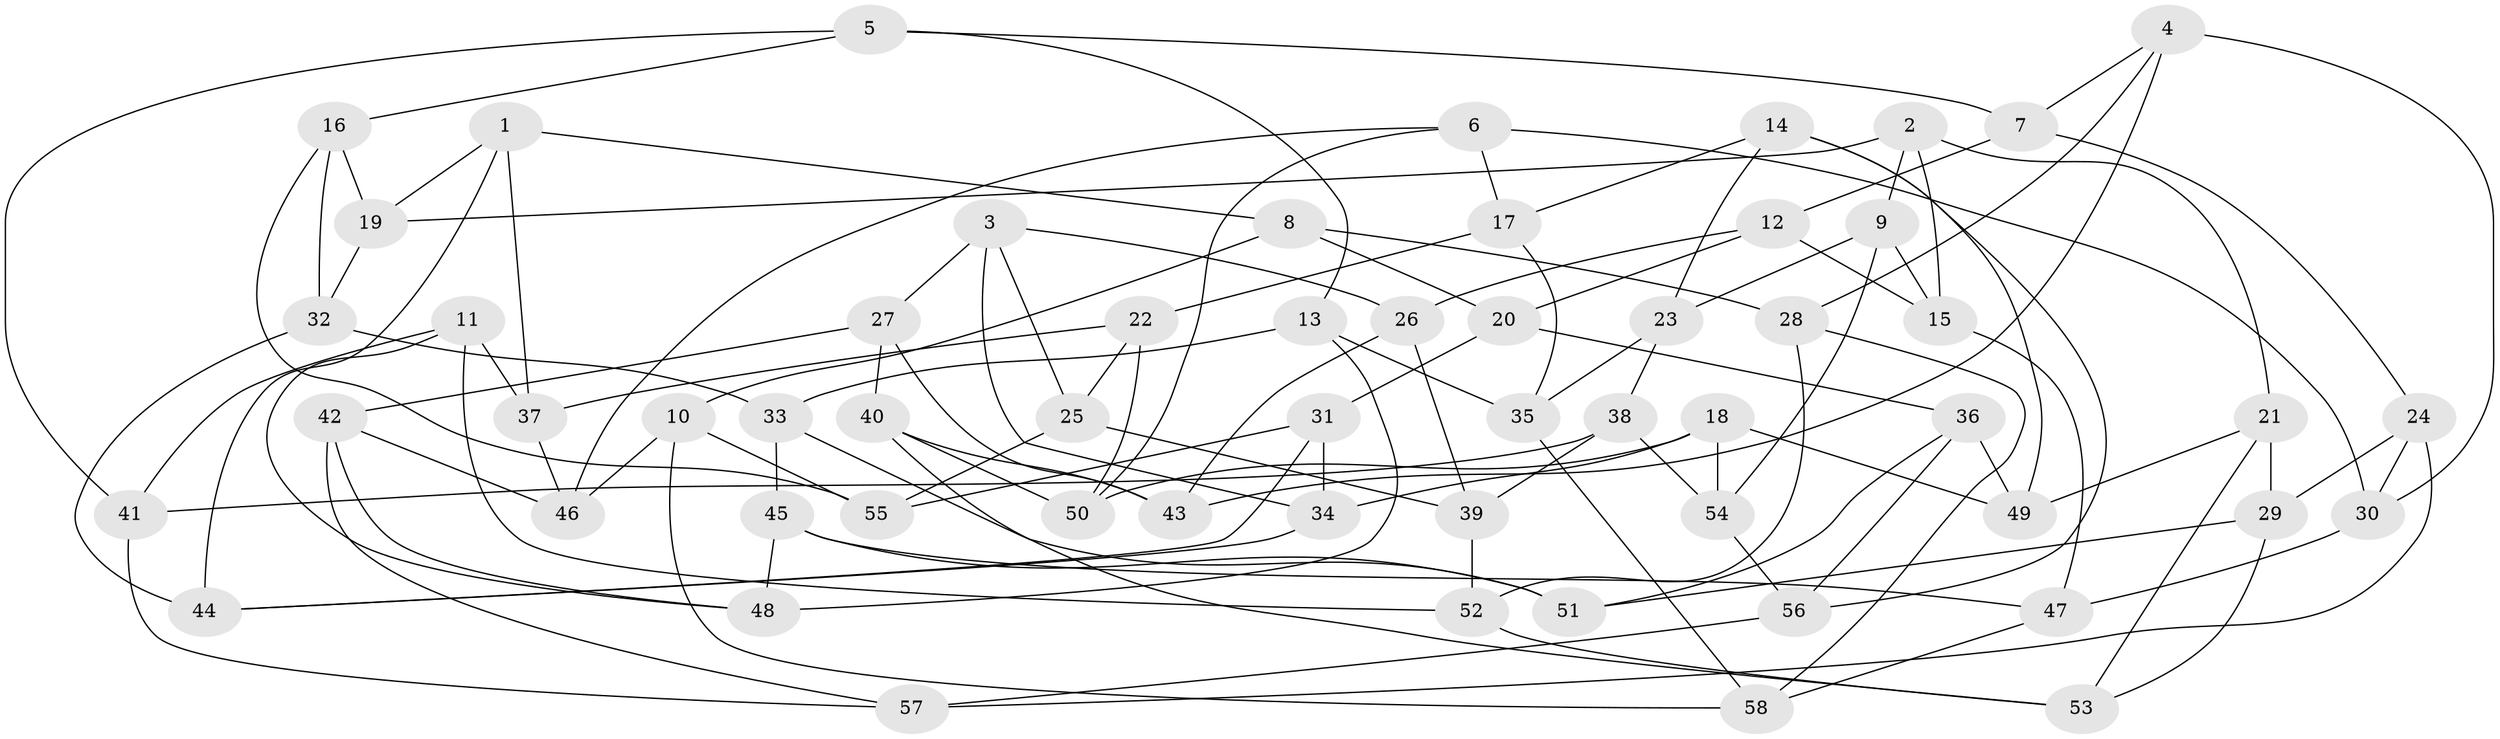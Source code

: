 // Generated by graph-tools (version 1.1) at 2025/38/03/09/25 02:38:05]
// undirected, 58 vertices, 116 edges
graph export_dot {
graph [start="1"]
  node [color=gray90,style=filled];
  1;
  2;
  3;
  4;
  5;
  6;
  7;
  8;
  9;
  10;
  11;
  12;
  13;
  14;
  15;
  16;
  17;
  18;
  19;
  20;
  21;
  22;
  23;
  24;
  25;
  26;
  27;
  28;
  29;
  30;
  31;
  32;
  33;
  34;
  35;
  36;
  37;
  38;
  39;
  40;
  41;
  42;
  43;
  44;
  45;
  46;
  47;
  48;
  49;
  50;
  51;
  52;
  53;
  54;
  55;
  56;
  57;
  58;
  1 -- 44;
  1 -- 8;
  1 -- 19;
  1 -- 37;
  2 -- 21;
  2 -- 9;
  2 -- 19;
  2 -- 15;
  3 -- 34;
  3 -- 25;
  3 -- 26;
  3 -- 27;
  4 -- 28;
  4 -- 7;
  4 -- 30;
  4 -- 43;
  5 -- 13;
  5 -- 16;
  5 -- 41;
  5 -- 7;
  6 -- 17;
  6 -- 50;
  6 -- 46;
  6 -- 30;
  7 -- 12;
  7 -- 24;
  8 -- 10;
  8 -- 20;
  8 -- 28;
  9 -- 54;
  9 -- 23;
  9 -- 15;
  10 -- 58;
  10 -- 46;
  10 -- 55;
  11 -- 48;
  11 -- 37;
  11 -- 41;
  11 -- 52;
  12 -- 20;
  12 -- 26;
  12 -- 15;
  13 -- 48;
  13 -- 35;
  13 -- 33;
  14 -- 56;
  14 -- 23;
  14 -- 49;
  14 -- 17;
  15 -- 47;
  16 -- 32;
  16 -- 19;
  16 -- 55;
  17 -- 22;
  17 -- 35;
  18 -- 54;
  18 -- 50;
  18 -- 49;
  18 -- 34;
  19 -- 32;
  20 -- 31;
  20 -- 36;
  21 -- 53;
  21 -- 49;
  21 -- 29;
  22 -- 37;
  22 -- 25;
  22 -- 50;
  23 -- 38;
  23 -- 35;
  24 -- 29;
  24 -- 30;
  24 -- 57;
  25 -- 39;
  25 -- 55;
  26 -- 39;
  26 -- 43;
  27 -- 40;
  27 -- 43;
  27 -- 42;
  28 -- 52;
  28 -- 58;
  29 -- 53;
  29 -- 51;
  30 -- 47;
  31 -- 55;
  31 -- 44;
  31 -- 34;
  32 -- 33;
  32 -- 44;
  33 -- 45;
  33 -- 51;
  34 -- 44;
  35 -- 58;
  36 -- 51;
  36 -- 49;
  36 -- 56;
  37 -- 46;
  38 -- 39;
  38 -- 41;
  38 -- 54;
  39 -- 52;
  40 -- 50;
  40 -- 43;
  40 -- 53;
  41 -- 57;
  42 -- 57;
  42 -- 46;
  42 -- 48;
  45 -- 47;
  45 -- 51;
  45 -- 48;
  47 -- 58;
  52 -- 53;
  54 -- 56;
  56 -- 57;
}
